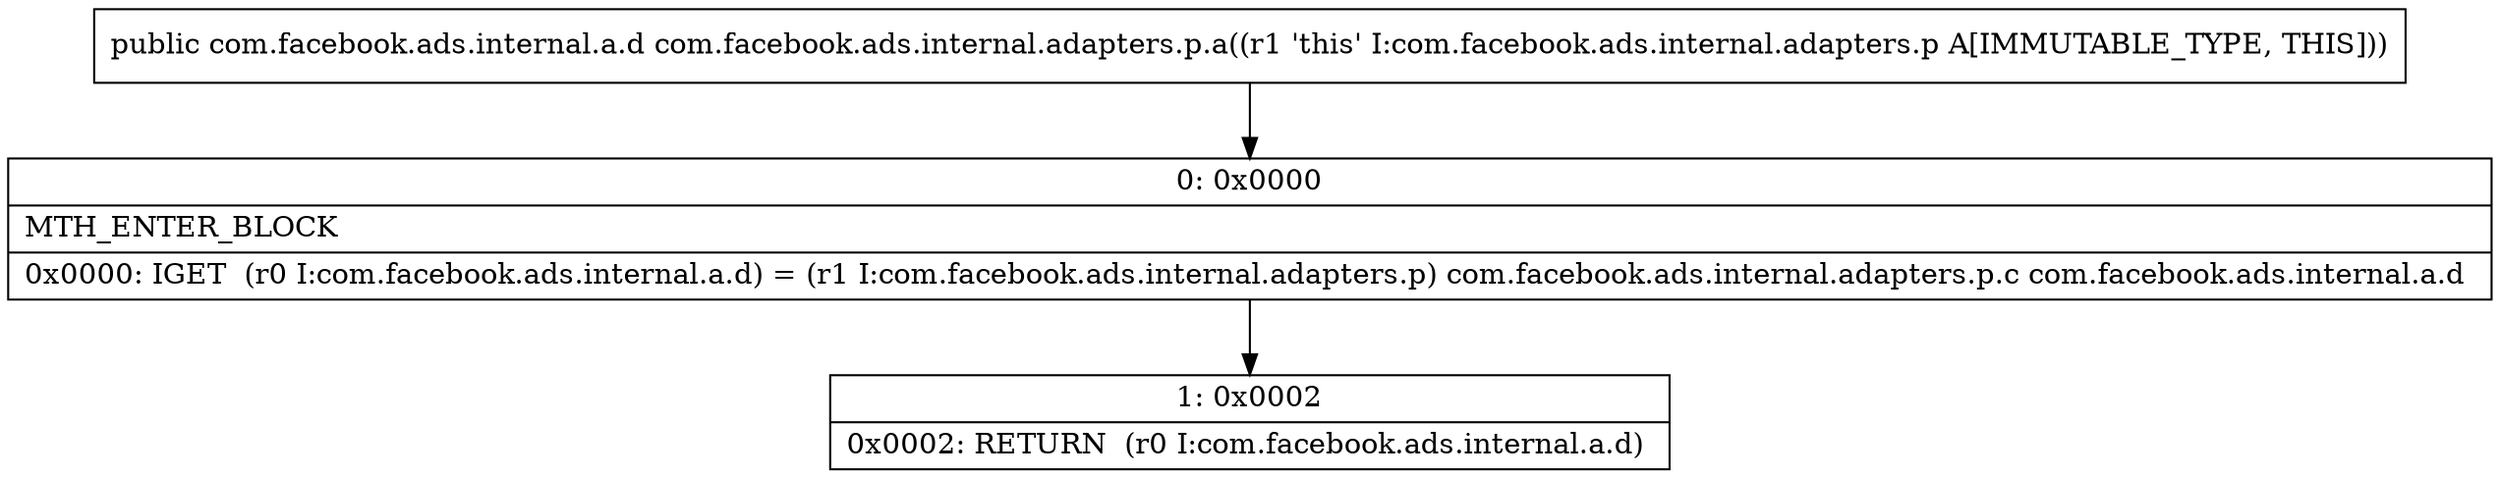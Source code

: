 digraph "CFG forcom.facebook.ads.internal.adapters.p.a()Lcom\/facebook\/ads\/internal\/a\/d;" {
Node_0 [shape=record,label="{0\:\ 0x0000|MTH_ENTER_BLOCK\l|0x0000: IGET  (r0 I:com.facebook.ads.internal.a.d) = (r1 I:com.facebook.ads.internal.adapters.p) com.facebook.ads.internal.adapters.p.c com.facebook.ads.internal.a.d \l}"];
Node_1 [shape=record,label="{1\:\ 0x0002|0x0002: RETURN  (r0 I:com.facebook.ads.internal.a.d) \l}"];
MethodNode[shape=record,label="{public com.facebook.ads.internal.a.d com.facebook.ads.internal.adapters.p.a((r1 'this' I:com.facebook.ads.internal.adapters.p A[IMMUTABLE_TYPE, THIS])) }"];
MethodNode -> Node_0;
Node_0 -> Node_1;
}

